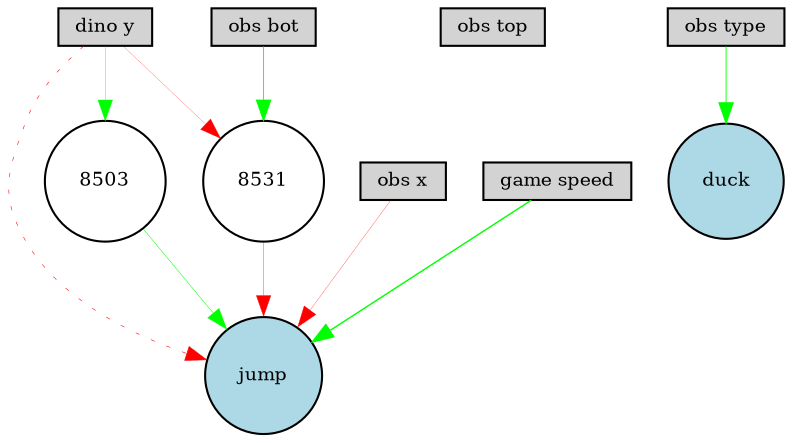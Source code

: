 digraph {
	node [fontsize=9 height=0.2 shape=circle width=0.2]
	"dino y" [fillcolor=lightgray shape=box style=filled]
	"obs x" [fillcolor=lightgray shape=box style=filled]
	"obs top" [fillcolor=lightgray shape=box style=filled]
	"obs bot" [fillcolor=lightgray shape=box style=filled]
	"obs type" [fillcolor=lightgray shape=box style=filled]
	"game speed" [fillcolor=lightgray shape=box style=filled]
	duck [fillcolor=lightblue style=filled]
	jump [fillcolor=lightblue style=filled]
	8531 [fillcolor=white style=filled]
	8503 [fillcolor=white style=filled]
	"dino y" -> jump [color=red penwidth=0.27029846883351943 style=dotted]
	"dino y" -> 8503 [color=green penwidth=0.18586320238636617 style=solid]
	8503 -> jump [color=green penwidth=0.24468449494496958 style=solid]
	"game speed" -> jump [color=green penwidth=0.6742413508794428 style=solid]
	"dino y" -> 8531 [color=red penwidth=0.10182736652061353 style=solid]
	8531 -> jump [color=red penwidth=0.16847580358306669 style=solid]
	"obs type" -> duck [color=green penwidth=0.4271561582477006 style=solid]
	"obs bot" -> 8531 [color=green penwidth=0.40660054980402693 style=solid]
	"obs x" -> jump [color=red penwidth=0.13539006581388885 style=solid]
}
